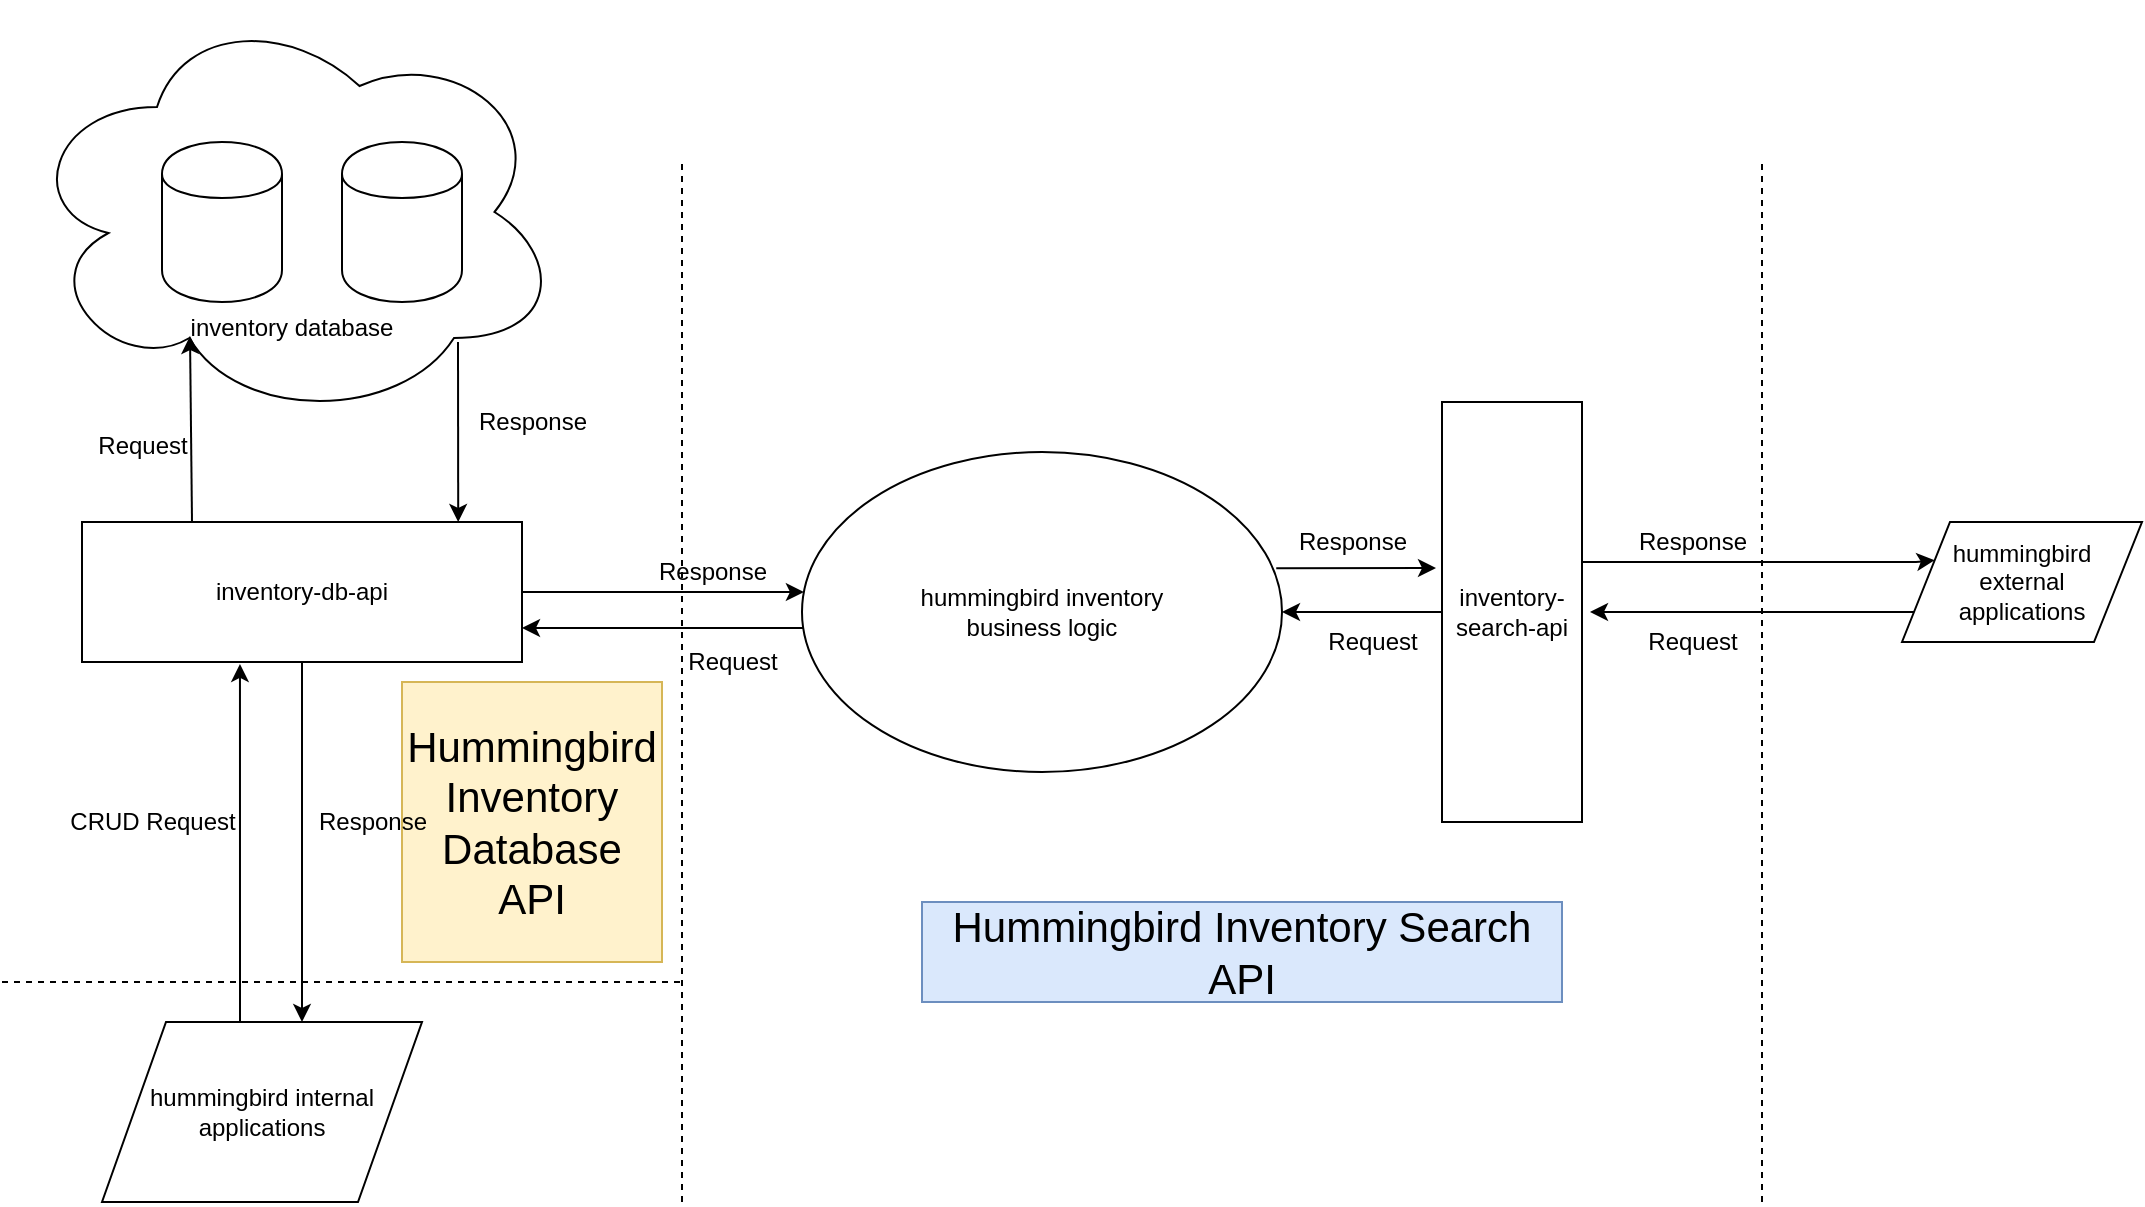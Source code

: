 <mxfile version="12.6.5" type="device" pages="3"><diagram id="qxOTF2N2eVHYVUFC7CDr" name="inventory-system"><mxGraphModel dx="1092" dy="846" grid="1" gridSize="10" guides="1" tooltips="1" connect="1" arrows="1" fold="1" page="1" pageScale="1" pageWidth="2500" pageHeight="2500" math="0" shadow="0"><root><mxCell id="0"/><mxCell id="1" parent="0"/><mxCell id="YTDunKVz1GOZCKi99Kun-2" value="&lt;br&gt;&lt;br&gt;&lt;br&gt;&lt;br&gt;&lt;br&gt;&lt;br&gt;&lt;br&gt;&lt;br&gt;inventory database" style="ellipse;shape=cloud;whiteSpace=wrap;html=1;" vertex="1" parent="1"><mxGeometry x="10" y="40" width="270" height="210" as="geometry"/></mxCell><mxCell id="YTDunKVz1GOZCKi99Kun-1" value="" style="shape=cylinder;whiteSpace=wrap;html=1;boundedLbl=1;backgroundOutline=1;" vertex="1" parent="1"><mxGeometry x="80" y="110" width="60" height="80" as="geometry"/></mxCell><mxCell id="YTDunKVz1GOZCKi99Kun-3" value="" style="shape=cylinder;whiteSpace=wrap;html=1;boundedLbl=1;backgroundOutline=1;" vertex="1" parent="1"><mxGeometry x="170" y="110" width="60" height="80" as="geometry"/></mxCell><mxCell id="YTDunKVz1GOZCKi99Kun-23" value="" style="edgeStyle=orthogonalEdgeStyle;rounded=0;orthogonalLoop=1;jettySize=auto;html=1;" edge="1" parent="1" source="YTDunKVz1GOZCKi99Kun-4" target="YTDunKVz1GOZCKi99Kun-18"><mxGeometry relative="1" as="geometry"><mxPoint x="390" y="315" as="targetPoint"/><Array as="points"><mxPoint x="370" y="335"/><mxPoint x="370" y="335"/></Array></mxGeometry></mxCell><mxCell id="YTDunKVz1GOZCKi99Kun-29" value="" style="edgeStyle=orthogonalEdgeStyle;rounded=0;orthogonalLoop=1;jettySize=auto;html=1;" edge="1" parent="1" source="YTDunKVz1GOZCKi99Kun-4"><mxGeometry relative="1" as="geometry"><mxPoint x="150" y="550" as="targetPoint"/></mxGeometry></mxCell><mxCell id="YTDunKVz1GOZCKi99Kun-4" value="inventory-db-api" style="rounded=0;whiteSpace=wrap;html=1;" vertex="1" parent="1"><mxGeometry x="40" y="300" width="220" height="70" as="geometry"/></mxCell><mxCell id="YTDunKVz1GOZCKi99Kun-7" value="" style="endArrow=classic;html=1;exitX=0.25;exitY=0;exitDx=0;exitDy=0;" edge="1" parent="1" source="YTDunKVz1GOZCKi99Kun-4"><mxGeometry width="50" height="50" relative="1" as="geometry"><mxPoint x="20" y="450" as="sourcePoint"/><mxPoint x="94" y="207" as="targetPoint"/></mxGeometry></mxCell><mxCell id="YTDunKVz1GOZCKi99Kun-8" value="" style="endArrow=classic;html=1;entryX=0.855;entryY=0;entryDx=0;entryDy=0;entryPerimeter=0;" edge="1" parent="1" target="YTDunKVz1GOZCKi99Kun-4"><mxGeometry width="50" height="50" relative="1" as="geometry"><mxPoint x="228" y="210" as="sourcePoint"/><mxPoint x="70" y="400" as="targetPoint"/></mxGeometry></mxCell><mxCell id="YTDunKVz1GOZCKi99Kun-11" value="" style="edgeStyle=orthogonalEdgeStyle;rounded=0;orthogonalLoop=1;jettySize=auto;html=1;" edge="1" parent="1" source="YTDunKVz1GOZCKi99Kun-9"><mxGeometry relative="1" as="geometry"><mxPoint x="640" y="345" as="targetPoint"/></mxGeometry></mxCell><mxCell id="YTDunKVz1GOZCKi99Kun-16" value="" style="edgeStyle=orthogonalEdgeStyle;rounded=0;orthogonalLoop=1;jettySize=auto;html=1;entryX=0;entryY=0.25;entryDx=0;entryDy=0;" edge="1" parent="1" target="YTDunKVz1GOZCKi99Kun-12"><mxGeometry relative="1" as="geometry"><mxPoint x="790" y="343" as="sourcePoint"/><mxPoint x="870" y="345" as="targetPoint"/><Array as="points"><mxPoint x="790" y="320"/><mxPoint x="957" y="320"/></Array></mxGeometry></mxCell><mxCell id="YTDunKVz1GOZCKi99Kun-9" value="inventory-search-api" style="rounded=0;whiteSpace=wrap;html=1;" vertex="1" parent="1"><mxGeometry x="720" y="240" width="70" height="210" as="geometry"/></mxCell><mxCell id="YTDunKVz1GOZCKi99Kun-14" value="" style="edgeStyle=orthogonalEdgeStyle;rounded=0;orthogonalLoop=1;jettySize=auto;html=1;" edge="1" parent="1" source="YTDunKVz1GOZCKi99Kun-12"><mxGeometry relative="1" as="geometry"><mxPoint x="794" y="345" as="targetPoint"/><Array as="points"><mxPoint x="794" y="345"/></Array></mxGeometry></mxCell><mxCell id="YTDunKVz1GOZCKi99Kun-12" value="hummingbird &lt;br&gt;external &lt;br&gt;applications" style="shape=parallelogram;perimeter=parallelogramPerimeter;whiteSpace=wrap;html=1;" vertex="1" parent="1"><mxGeometry x="950" y="300" width="120" height="60" as="geometry"/></mxCell><mxCell id="YTDunKVz1GOZCKi99Kun-17" value="" style="endArrow=none;dashed=1;html=1;" edge="1" parent="1"><mxGeometry width="50" height="50" relative="1" as="geometry"><mxPoint x="880" y="640" as="sourcePoint"/><mxPoint x="880" y="120" as="targetPoint"/></mxGeometry></mxCell><mxCell id="YTDunKVz1GOZCKi99Kun-20" value="" style="edgeStyle=orthogonalEdgeStyle;rounded=0;orthogonalLoop=1;jettySize=auto;html=1;" edge="1" parent="1" source="YTDunKVz1GOZCKi99Kun-18"><mxGeometry relative="1" as="geometry"><mxPoint x="260" y="353" as="targetPoint"/><Array as="points"><mxPoint x="350" y="353"/><mxPoint x="350" y="353"/></Array></mxGeometry></mxCell><mxCell id="YTDunKVz1GOZCKi99Kun-18" value="hummingbird inventory &lt;br&gt;business logic" style="ellipse;whiteSpace=wrap;html=1;" vertex="1" parent="1"><mxGeometry x="400" y="265" width="240" height="160" as="geometry"/></mxCell><mxCell id="YTDunKVz1GOZCKi99Kun-21" value="" style="endArrow=classic;html=1;exitX=0.988;exitY=0.363;exitDx=0;exitDy=0;exitPerimeter=0;" edge="1" parent="1" source="YTDunKVz1GOZCKi99Kun-18"><mxGeometry width="50" height="50" relative="1" as="geometry"><mxPoint x="650" y="300" as="sourcePoint"/><mxPoint x="717" y="323" as="targetPoint"/></mxGeometry></mxCell><mxCell id="YTDunKVz1GOZCKi99Kun-24" value="" style="endArrow=none;dashed=1;html=1;" edge="1" parent="1"><mxGeometry width="50" height="50" relative="1" as="geometry"><mxPoint x="340" y="640" as="sourcePoint"/><mxPoint x="340" y="120" as="targetPoint"/></mxGeometry></mxCell><mxCell id="YTDunKVz1GOZCKi99Kun-25" value="" style="endArrow=none;dashed=1;html=1;" edge="1" parent="1"><mxGeometry width="50" height="50" relative="1" as="geometry"><mxPoint y="530" as="sourcePoint"/><mxPoint x="340" y="530" as="targetPoint"/></mxGeometry></mxCell><mxCell id="YTDunKVz1GOZCKi99Kun-26" value="&lt;font style=&quot;font-size: 21px&quot;&gt;Hummingbird Inventory Search API&lt;/font&gt;" style="text;html=1;strokeColor=#6c8ebf;fillColor=#dae8fc;align=center;verticalAlign=middle;whiteSpace=wrap;rounded=0;" vertex="1" parent="1"><mxGeometry x="460" y="490" width="320" height="50" as="geometry"/></mxCell><mxCell id="YTDunKVz1GOZCKi99Kun-27" value="&lt;font style=&quot;font-size: 21px&quot;&gt;Hummingbird Inventory Database API&lt;/font&gt;" style="text;html=1;strokeColor=#d6b656;fillColor=#fff2cc;align=center;verticalAlign=middle;whiteSpace=wrap;rounded=0;" vertex="1" parent="1"><mxGeometry x="200" y="380" width="130" height="140" as="geometry"/></mxCell><mxCell id="YTDunKVz1GOZCKi99Kun-32" value="" style="edgeStyle=orthogonalEdgeStyle;rounded=0;orthogonalLoop=1;jettySize=auto;html=1;entryX=0.359;entryY=1.014;entryDx=0;entryDy=0;entryPerimeter=0;" edge="1" parent="1" source="YTDunKVz1GOZCKi99Kun-30" target="YTDunKVz1GOZCKi99Kun-4"><mxGeometry relative="1" as="geometry"><mxPoint x="120" y="460" as="targetPoint"/><Array as="points"><mxPoint x="119" y="500"/><mxPoint x="119" y="500"/></Array></mxGeometry></mxCell><mxCell id="YTDunKVz1GOZCKi99Kun-30" value="hummingbird internal applications" style="shape=parallelogram;perimeter=parallelogramPerimeter;whiteSpace=wrap;html=1;" vertex="1" parent="1"><mxGeometry x="50" y="550" width="160" height="90" as="geometry"/></mxCell><mxCell id="e7aJzIY_JB7HaMncQh71-1" value="Request" style="text;html=1;align=center;verticalAlign=middle;resizable=0;points=[];autosize=1;" vertex="1" parent="1"><mxGeometry x="815" y="350" width="60" height="20" as="geometry"/></mxCell><mxCell id="e7aJzIY_JB7HaMncQh71-2" value="Response" style="text;html=1;align=center;verticalAlign=middle;resizable=0;points=[];autosize=1;" vertex="1" parent="1"><mxGeometry x="810" y="300" width="70" height="20" as="geometry"/></mxCell><mxCell id="e7aJzIY_JB7HaMncQh71-3" value="Response" style="text;html=1;align=center;verticalAlign=middle;resizable=0;points=[];autosize=1;" vertex="1" parent="1"><mxGeometry x="640" y="300" width="70" height="20" as="geometry"/></mxCell><mxCell id="e7aJzIY_JB7HaMncQh71-4" value="Request" style="text;html=1;align=center;verticalAlign=middle;resizable=0;points=[];autosize=1;" vertex="1" parent="1"><mxGeometry x="655" y="350" width="60" height="20" as="geometry"/></mxCell><mxCell id="e7aJzIY_JB7HaMncQh71-5" value="Request" style="text;html=1;align=center;verticalAlign=middle;resizable=0;points=[];autosize=1;" vertex="1" parent="1"><mxGeometry x="335" y="360" width="60" height="20" as="geometry"/></mxCell><mxCell id="e7aJzIY_JB7HaMncQh71-6" value="Response" style="text;html=1;align=center;verticalAlign=middle;resizable=0;points=[];autosize=1;" vertex="1" parent="1"><mxGeometry x="320" y="315" width="70" height="20" as="geometry"/></mxCell><mxCell id="e7aJzIY_JB7HaMncQh71-9" value="CRUD Request" style="text;html=1;align=center;verticalAlign=middle;resizable=0;points=[];autosize=1;" vertex="1" parent="1"><mxGeometry x="25" y="440" width="100" height="20" as="geometry"/></mxCell><mxCell id="e7aJzIY_JB7HaMncQh71-10" value="Response" style="text;html=1;align=center;verticalAlign=middle;resizable=0;points=[];autosize=1;" vertex="1" parent="1"><mxGeometry x="150" y="440" width="70" height="20" as="geometry"/></mxCell><mxCell id="-OC0TU-0xC8g3TwnShUj-1" value="Request" style="text;html=1;align=center;verticalAlign=middle;resizable=0;points=[];autosize=1;" vertex="1" parent="1"><mxGeometry x="40" y="252" width="60" height="20" as="geometry"/></mxCell><mxCell id="-OC0TU-0xC8g3TwnShUj-2" value="Response" style="text;html=1;align=center;verticalAlign=middle;resizable=0;points=[];autosize=1;" vertex="1" parent="1"><mxGeometry x="230" y="240" width="70" height="20" as="geometry"/></mxCell></root></mxGraphModel></diagram><diagram id="RKjzfkh4wy4zsSyKKTU7" name="inventory-system-flowchart"><mxGraphModel dx="1092" dy="846" grid="1" gridSize="10" guides="1" tooltips="1" connect="1" arrows="1" fold="1" page="1" pageScale="1" pageWidth="2500" pageHeight="2500" math="0" shadow="0"><root><mxCell id="jed3o7n_PhxTd2nU0lZq-0"/><mxCell id="jed3o7n_PhxTd2nU0lZq-1" parent="jed3o7n_PhxTd2nU0lZq-0"/><mxCell id="1NwCxR93qhcD4IGn2JBj-1" value="" style="edgeStyle=orthogonalEdgeStyle;rounded=0;orthogonalLoop=1;jettySize=auto;html=1;" edge="1" parent="jed3o7n_PhxTd2nU0lZq-1" source="jed3o7n_PhxTd2nU0lZq-2"><mxGeometry relative="1" as="geometry"><mxPoint x="530" y="220" as="targetPoint"/></mxGeometry></mxCell><mxCell id="jed3o7n_PhxTd2nU0lZq-2" value="external application &lt;br&gt;search" style="strokeWidth=2;html=1;shape=mxgraph.flowchart.start_2;whiteSpace=wrap;" vertex="1" parent="jed3o7n_PhxTd2nU0lZq-1"><mxGeometry x="480" y="80" width="100" height="100" as="geometry"/></mxCell><mxCell id="jed3o7n_PhxTd2nU0lZq-3" value="external application response" style="strokeWidth=2;html=1;shape=mxgraph.flowchart.terminator;whiteSpace=wrap;" vertex="1" parent="jed3o7n_PhxTd2nU0lZq-1"><mxGeometry x="480" y="810" width="100" height="60" as="geometry"/></mxCell><mxCell id="1NwCxR93qhcD4IGn2JBj-4" value="" style="edgeStyle=orthogonalEdgeStyle;rounded=0;orthogonalLoop=1;jettySize=auto;html=1;" edge="1" parent="jed3o7n_PhxTd2nU0lZq-1" source="1NwCxR93qhcD4IGn2JBj-2"><mxGeometry relative="1" as="geometry"><mxPoint x="530" y="310" as="targetPoint"/></mxGeometry></mxCell><mxCell id="1NwCxR93qhcD4IGn2JBj-2" value="query: QueryData" style="rounded=0;whiteSpace=wrap;html=1;" vertex="1" parent="jed3o7n_PhxTd2nU0lZq-1"><mxGeometry x="470" y="220" width="120" height="60" as="geometry"/></mxCell><mxCell id="n9Kus_JvMtZbBIX65L7J-0" value="" style="strokeWidth=2;html=1;shape=mxgraph.flowchart.annotation_2;align=left;labelPosition=right;pointerEvents=1;" vertex="1" parent="jed3o7n_PhxTd2nU0lZq-1"><mxGeometry x="590" y="200" width="50" height="100" as="geometry"/></mxCell><mxCell id="n9Kus_JvMtZbBIX65L7J-1" value="Data types will be formally &lt;br&gt;architected in separate diagrams" style="text;html=1;align=center;verticalAlign=middle;resizable=0;points=[];autosize=1;" vertex="1" parent="jed3o7n_PhxTd2nU0lZq-1"><mxGeometry x="630" y="235" width="190" height="30" as="geometry"/></mxCell><mxCell id="fy4fXvxlqL-lVrLVSWZs-1" value="" style="edgeStyle=orthogonalEdgeStyle;rounded=0;orthogonalLoop=1;jettySize=auto;html=1;entryX=0.5;entryY=0;entryDx=0;entryDy=0;" edge="1" parent="jed3o7n_PhxTd2nU0lZq-1" source="n9Kus_JvMtZbBIX65L7J-4" target="fy4fXvxlqL-lVrLVSWZs-2"><mxGeometry relative="1" as="geometry"><mxPoint x="280" y="380" as="targetPoint"/></mxGeometry></mxCell><mxCell id="n9Kus_JvMtZbBIX65L7J-4" value="inventory-search-api" style="shape=process;whiteSpace=wrap;html=1;backgroundOutline=1;" vertex="1" parent="jed3o7n_PhxTd2nU0lZq-1"><mxGeometry x="470" y="310" width="120" height="60" as="geometry"/></mxCell><mxCell id="n9Kus_JvMtZbBIX65L7J-7" value="" style="edgeStyle=orthogonalEdgeStyle;rounded=0;orthogonalLoop=1;jettySize=auto;html=1;" edge="1" parent="jed3o7n_PhxTd2nU0lZq-1" source="n9Kus_JvMtZbBIX65L7J-5" target="n9Kus_JvMtZbBIX65L7J-6"><mxGeometry relative="1" as="geometry"/></mxCell><mxCell id="n9Kus_JvMtZbBIX65L7J-5" value="inventory-search-api" style="shape=process;whiteSpace=wrap;html=1;backgroundOutline=1;" vertex="1" parent="jed3o7n_PhxTd2nU0lZq-1"><mxGeometry x="470" y="630" width="120" height="60" as="geometry"/></mxCell><mxCell id="n9Kus_JvMtZbBIX65L7J-8" value="" style="edgeStyle=orthogonalEdgeStyle;rounded=0;orthogonalLoop=1;jettySize=auto;html=1;" edge="1" parent="jed3o7n_PhxTd2nU0lZq-1" source="n9Kus_JvMtZbBIX65L7J-6" target="jed3o7n_PhxTd2nU0lZq-3"><mxGeometry relative="1" as="geometry"/></mxCell><mxCell id="n9Kus_JvMtZbBIX65L7J-6" value="response: ResponseData" style="rounded=0;whiteSpace=wrap;html=1;" vertex="1" parent="jed3o7n_PhxTd2nU0lZq-1"><mxGeometry x="470" y="720" width="120" height="60" as="geometry"/></mxCell><mxCell id="fy4fXvxlqL-lVrLVSWZs-20" value="" style="edgeStyle=orthogonalEdgeStyle;rounded=0;orthogonalLoop=1;jettySize=auto;html=1;" edge="1" parent="jed3o7n_PhxTd2nU0lZq-1" source="n9Kus_JvMtZbBIX65L7J-9"><mxGeometry relative="1" as="geometry"><mxPoint x="190" y="550" as="targetPoint"/></mxGeometry></mxCell><mxCell id="n9Kus_JvMtZbBIX65L7J-9" value="Inventory&lt;br&gt;DB" style="shape=cylinder;whiteSpace=wrap;html=1;boundedLbl=1;backgroundOutline=1;" vertex="1" parent="jed3o7n_PhxTd2nU0lZq-1"><mxGeometry x="160" y="450" width="60" height="80" as="geometry"/></mxCell><mxCell id="fy4fXvxlqL-lVrLVSWZs-5" value="" style="edgeStyle=orthogonalEdgeStyle;rounded=0;orthogonalLoop=1;jettySize=auto;html=1;entryX=0;entryY=0.5;entryDx=0;entryDy=0;" edge="1" parent="jed3o7n_PhxTd2nU0lZq-1" source="fy4fXvxlqL-lVrLVSWZs-2" target="fy4fXvxlqL-lVrLVSWZs-6"><mxGeometry relative="1" as="geometry"><mxPoint x="470" y="420" as="targetPoint"/></mxGeometry></mxCell><mxCell id="fy4fXvxlqL-lVrLVSWZs-2" value="data: HummingbirdData" style="rounded=0;whiteSpace=wrap;html=1;" vertex="1" parent="jed3o7n_PhxTd2nU0lZq-1"><mxGeometry x="300" y="390" width="120" height="60" as="geometry"/></mxCell><mxCell id="fy4fXvxlqL-lVrLVSWZs-9" value="" style="edgeStyle=orthogonalEdgeStyle;rounded=0;orthogonalLoop=1;jettySize=auto;html=1;entryX=0;entryY=0.5;entryDx=0;entryDy=0;" edge="1" parent="jed3o7n_PhxTd2nU0lZq-1" source="fy4fXvxlqL-lVrLVSWZs-6" target="fy4fXvxlqL-lVrLVSWZs-10"><mxGeometry relative="1" as="geometry"><mxPoint x="671.5" y="420" as="targetPoint"/></mxGeometry></mxCell><mxCell id="fy4fXvxlqL-lVrLVSWZs-6" value="" style="verticalLabelPosition=bottom;verticalAlign=top;html=1;shape=trapezoid;perimeter=trapezoidPerimeter;whiteSpace=wrap;size=0.23;arcSize=10;flipV=1;" vertex="1" parent="jed3o7n_PhxTd2nU0lZq-1"><mxGeometry x="480" y="390" width="100" height="60" as="geometry"/></mxCell><mxCell id="fy4fXvxlqL-lVrLVSWZs-7" value="Business &lt;br&gt;Logic" style="text;html=1;align=center;verticalAlign=middle;resizable=0;points=[];autosize=1;" vertex="1" parent="jed3o7n_PhxTd2nU0lZq-1"><mxGeometry x="500" y="405" width="60" height="30" as="geometry"/></mxCell><mxCell id="fy4fXvxlqL-lVrLVSWZs-12" value="" style="edgeStyle=orthogonalEdgeStyle;rounded=0;orthogonalLoop=1;jettySize=auto;html=1;" edge="1" parent="jed3o7n_PhxTd2nU0lZq-1" source="fy4fXvxlqL-lVrLVSWZs-10"><mxGeometry relative="1" as="geometry"><mxPoint x="590" y="500" as="targetPoint"/><Array as="points"><mxPoint x="700" y="500"/></Array></mxGeometry></mxCell><mxCell id="fy4fXvxlqL-lVrLVSWZs-10" value="request: InventoryItems" style="rounded=0;whiteSpace=wrap;html=1;" vertex="1" parent="jed3o7n_PhxTd2nU0lZq-1"><mxGeometry x="640" y="390" width="120" height="60" as="geometry"/></mxCell><mxCell id="fy4fXvxlqL-lVrLVSWZs-15" value="" style="edgeStyle=orthogonalEdgeStyle;rounded=0;orthogonalLoop=1;jettySize=auto;html=1;" edge="1" parent="jed3o7n_PhxTd2nU0lZq-1" source="fy4fXvxlqL-lVrLVSWZs-13"><mxGeometry relative="1" as="geometry"><mxPoint x="420" y="500" as="targetPoint"/></mxGeometry></mxCell><mxCell id="fy4fXvxlqL-lVrLVSWZs-13" value="inventory-db-api" style="shape=process;whiteSpace=wrap;html=1;backgroundOutline=1;" vertex="1" parent="jed3o7n_PhxTd2nU0lZq-1"><mxGeometry x="470" y="470" width="120" height="60" as="geometry"/></mxCell><mxCell id="fy4fXvxlqL-lVrLVSWZs-18" value="" style="edgeStyle=orthogonalEdgeStyle;rounded=0;orthogonalLoop=1;jettySize=auto;html=1;" edge="1" parent="jed3o7n_PhxTd2nU0lZq-1" source="fy4fXvxlqL-lVrLVSWZs-16"><mxGeometry relative="1" as="geometry"><mxPoint x="220" y="500" as="targetPoint"/></mxGeometry></mxCell><mxCell id="fy4fXvxlqL-lVrLVSWZs-16" value="query: InventoryDbQuery" style="rounded=0;whiteSpace=wrap;html=1;" vertex="1" parent="jed3o7n_PhxTd2nU0lZq-1"><mxGeometry x="300" y="470" width="120" height="60" as="geometry"/></mxCell><mxCell id="fy4fXvxlqL-lVrLVSWZs-25" value="" style="edgeStyle=orthogonalEdgeStyle;rounded=0;orthogonalLoop=1;jettySize=auto;html=1;" edge="1" parent="jed3o7n_PhxTd2nU0lZq-1" source="fy4fXvxlqL-lVrLVSWZs-21"><mxGeometry relative="1" as="geometry"><mxPoint x="300" y="580" as="targetPoint"/></mxGeometry></mxCell><mxCell id="fy4fXvxlqL-lVrLVSWZs-21" value="data: QueriedData" style="rounded=0;whiteSpace=wrap;html=1;" vertex="1" parent="jed3o7n_PhxTd2nU0lZq-1"><mxGeometry x="130" y="550" width="120" height="60" as="geometry"/></mxCell><mxCell id="fy4fXvxlqL-lVrLVSWZs-28" value="" style="edgeStyle=orthogonalEdgeStyle;rounded=0;orthogonalLoop=1;jettySize=auto;html=1;entryX=0;entryY=0.5;entryDx=0;entryDy=0;" edge="1" parent="jed3o7n_PhxTd2nU0lZq-1" source="fy4fXvxlqL-lVrLVSWZs-26" target="fy4fXvxlqL-lVrLVSWZs-29"><mxGeometry relative="1" as="geometry"><mxPoint x="450" y="580" as="targetPoint"/></mxGeometry></mxCell><mxCell id="fy4fXvxlqL-lVrLVSWZs-26" value="inventory-db-api" style="shape=process;whiteSpace=wrap;html=1;backgroundOutline=1;" vertex="1" parent="jed3o7n_PhxTd2nU0lZq-1"><mxGeometry x="300" y="550" width="120" height="60" as="geometry"/></mxCell><mxCell id="fy4fXvxlqL-lVrLVSWZs-31" value="" style="edgeStyle=orthogonalEdgeStyle;rounded=0;orthogonalLoop=1;jettySize=auto;html=1;entryX=0;entryY=0.5;entryDx=0;entryDy=0;" edge="1" parent="jed3o7n_PhxTd2nU0lZq-1" source="fy4fXvxlqL-lVrLVSWZs-29" target="fy4fXvxlqL-lVrLVSWZs-32"><mxGeometry relative="1" as="geometry"><mxPoint x="620" y="580" as="targetPoint"/></mxGeometry></mxCell><mxCell id="fy4fXvxlqL-lVrLVSWZs-29" value="response: InventoryItemsFound" style="rounded=0;whiteSpace=wrap;html=1;" vertex="1" parent="jed3o7n_PhxTd2nU0lZq-1"><mxGeometry x="470" y="550" width="120" height="60" as="geometry"/></mxCell><mxCell id="fy4fXvxlqL-lVrLVSWZs-35" value="" style="edgeStyle=orthogonalEdgeStyle;rounded=0;orthogonalLoop=1;jettySize=auto;html=1;" edge="1" parent="jed3o7n_PhxTd2nU0lZq-1" source="fy4fXvxlqL-lVrLVSWZs-32" target="fy4fXvxlqL-lVrLVSWZs-34"><mxGeometry relative="1" as="geometry"/></mxCell><mxCell id="fy4fXvxlqL-lVrLVSWZs-32" value="" style="verticalLabelPosition=bottom;verticalAlign=top;html=1;shape=trapezoid;perimeter=trapezoidPerimeter;whiteSpace=wrap;size=0.23;arcSize=10;flipV=1;" vertex="1" parent="jed3o7n_PhxTd2nU0lZq-1"><mxGeometry x="630" y="550" width="100" height="60" as="geometry"/></mxCell><mxCell id="fy4fXvxlqL-lVrLVSWZs-33" value="Business &lt;br&gt;Logic" style="text;html=1;align=center;verticalAlign=middle;resizable=0;points=[];autosize=1;" vertex="1" parent="jed3o7n_PhxTd2nU0lZq-1"><mxGeometry x="650" y="565" width="60" height="30" as="geometry"/></mxCell><mxCell id="fy4fXvxlqL-lVrLVSWZs-37" value="" style="edgeStyle=orthogonalEdgeStyle;rounded=0;orthogonalLoop=1;jettySize=auto;html=1;entryX=1;entryY=0.5;entryDx=0;entryDy=0;" edge="1" parent="jed3o7n_PhxTd2nU0lZq-1" source="fy4fXvxlqL-lVrLVSWZs-34" target="n9Kus_JvMtZbBIX65L7J-5"><mxGeometry relative="1" as="geometry"><mxPoint x="830" y="690" as="targetPoint"/><Array as="points"><mxPoint x="830" y="660"/></Array></mxGeometry></mxCell><mxCell id="fy4fXvxlqL-lVrLVSWZs-34" value="response: InventoryItemsFound" style="rounded=0;whiteSpace=wrap;html=1;" vertex="1" parent="jed3o7n_PhxTd2nU0lZq-1"><mxGeometry x="770" y="550" width="120" height="60" as="geometry"/></mxCell></root></mxGraphModel></diagram><diagram id="UpOE331yXL49mn16Hnuw" name="inventory-search-business-logic"><mxGraphModel dx="1092" dy="846" grid="1" gridSize="10" guides="1" tooltips="1" connect="1" arrows="1" fold="1" page="1" pageScale="1" pageWidth="2500" pageHeight="2500" math="0" shadow="0"><root><mxCell id="1XUcO8_ZpCiXZJ0YfD6J-0"/><mxCell id="1XUcO8_ZpCiXZJ0YfD6J-1" parent="1XUcO8_ZpCiXZJ0YfD6J-0"/><mxCell id="da3AJd3OJmEx5ssQC-Xp-18" value="" style="rounded=0;whiteSpace=wrap;html=1;dashed=1;" vertex="1" parent="1XUcO8_ZpCiXZJ0YfD6J-1"><mxGeometry x="200" y="140" width="560" height="450" as="geometry"/></mxCell><mxCell id="da3AJd3OJmEx5ssQC-Xp-10" style="edgeStyle=orthogonalEdgeStyle;rounded=0;orthogonalLoop=1;jettySize=auto;html=1;exitX=0;exitY=0.25;exitDx=0;exitDy=0;" edge="1" parent="1XUcO8_ZpCiXZJ0YfD6J-1" source="da3AJd3OJmEx5ssQC-Xp-1" target="da3AJd3OJmEx5ssQC-Xp-4"><mxGeometry relative="1" as="geometry"><Array as="points"><mxPoint x="907" y="360"/></Array></mxGeometry></mxCell><mxCell id="da3AJd3OJmEx5ssQC-Xp-7" value="" style="edgeStyle=orthogonalEdgeStyle;rounded=0;orthogonalLoop=1;jettySize=auto;html=1;entryX=-0.01;entryY=0.638;entryDx=0;entryDy=0;entryPerimeter=0;" edge="1" parent="1XUcO8_ZpCiXZJ0YfD6J-1" source="da3AJd3OJmEx5ssQC-Xp-3" target="da3AJd3OJmEx5ssQC-Xp-4"><mxGeometry relative="1" as="geometry"><mxPoint x="475" y="520" as="targetPoint"/><Array as="points"><mxPoint x="580" y="404"/><mxPoint x="580" y="404"/></Array></mxGeometry></mxCell><mxCell id="da3AJd3OJmEx5ssQC-Xp-14" value="" style="edgeStyle=orthogonalEdgeStyle;rounded=0;orthogonalLoop=1;jettySize=auto;html=1;exitX=0.095;exitY=0.494;exitDx=0;exitDy=0;exitPerimeter=0;" edge="1" parent="1XUcO8_ZpCiXZJ0YfD6J-1" source="da3AJd3OJmEx5ssQC-Xp-3" target="da3AJd3OJmEx5ssQC-Xp-11"><mxGeometry relative="1" as="geometry"><Array as="points"><mxPoint x="386" y="359"/><mxPoint x="386" y="360"/></Array></mxGeometry></mxCell><mxCell id="da3AJd3OJmEx5ssQC-Xp-3" value="machine learning &lt;br&gt;model (ml5)&lt;br&gt;" style="ellipse;shape=cloud;whiteSpace=wrap;html=1;" vertex="1" parent="1XUcO8_ZpCiXZJ0YfD6J-1"><mxGeometry x="370" y="280" width="210" height="160" as="geometry"/></mxCell><mxCell id="da3AJd3OJmEx5ssQC-Xp-5" value="" style="edgeStyle=orthogonalEdgeStyle;rounded=0;orthogonalLoop=1;jettySize=auto;html=1;entryX=0.875;entryY=0.5;entryDx=0;entryDy=0;entryPerimeter=0;" edge="1" parent="1XUcO8_ZpCiXZJ0YfD6J-1" source="da3AJd3OJmEx5ssQC-Xp-4" target="da3AJd3OJmEx5ssQC-Xp-3"><mxGeometry relative="1" as="geometry"/></mxCell><mxCell id="da3AJd3OJmEx5ssQC-Xp-4" value="request/response transformation middleware" style="rounded=0;whiteSpace=wrap;html=1;" vertex="1" parent="1XUcO8_ZpCiXZJ0YfD6J-1"><mxGeometry x="640" y="200" width="100" height="320" as="geometry"/></mxCell><mxCell id="da3AJd3OJmEx5ssQC-Xp-15" value="" style="edgeStyle=orthogonalEdgeStyle;rounded=0;orthogonalLoop=1;jettySize=auto;html=1;entryX=0.13;entryY=0.77;entryDx=0;entryDy=0;entryPerimeter=0;" edge="1" parent="1XUcO8_ZpCiXZJ0YfD6J-1" source="da3AJd3OJmEx5ssQC-Xp-11" target="da3AJd3OJmEx5ssQC-Xp-3"><mxGeometry relative="1" as="geometry"><Array as="points"><mxPoint x="360" y="403"/><mxPoint x="360" y="403"/></Array></mxGeometry></mxCell><mxCell id="da3AJd3OJmEx5ssQC-Xp-17" value="" style="edgeStyle=orthogonalEdgeStyle;rounded=0;orthogonalLoop=1;jettySize=auto;html=1;" edge="1" parent="1XUcO8_ZpCiXZJ0YfD6J-1" source="da3AJd3OJmEx5ssQC-Xp-11" target="da3AJd3OJmEx5ssQC-Xp-13"><mxGeometry relative="1" as="geometry"><Array as="points"><mxPoint x="200" y="360"/><mxPoint x="200" y="360"/></Array></mxGeometry></mxCell><mxCell id="da3AJd3OJmEx5ssQC-Xp-11" value="data retrieval middleware" style="rounded=0;whiteSpace=wrap;html=1;" vertex="1" parent="1XUcO8_ZpCiXZJ0YfD6J-1"><mxGeometry x="220" y="210" width="100" height="320" as="geometry"/></mxCell><mxCell id="da3AJd3OJmEx5ssQC-Xp-16" value="" style="edgeStyle=orthogonalEdgeStyle;rounded=0;orthogonalLoop=1;jettySize=auto;html=1;" edge="1" parent="1XUcO8_ZpCiXZJ0YfD6J-1" source="da3AJd3OJmEx5ssQC-Xp-13" target="da3AJd3OJmEx5ssQC-Xp-11"><mxGeometry relative="1" as="geometry"><Array as="points"><mxPoint x="180" y="400"/><mxPoint x="180" y="400"/></Array></mxGeometry></mxCell><mxCell id="da3AJd3OJmEx5ssQC-Xp-13" value="inventory-db-api" style="shape=parallelogram;perimeter=parallelogramPerimeter;whiteSpace=wrap;html=1;" vertex="1" parent="1XUcO8_ZpCiXZJ0YfD6J-1"><mxGeometry x="20" y="340" width="120" height="70" as="geometry"/></mxCell><mxCell id="da3AJd3OJmEx5ssQC-Xp-1" value="inventory-search-api" style="shape=parallelogram;perimeter=parallelogramPerimeter;whiteSpace=wrap;html=1;" vertex="1" parent="1XUcO8_ZpCiXZJ0YfD6J-1"><mxGeometry x="830" y="335" width="150" height="80" as="geometry"/></mxCell><mxCell id="da3AJd3OJmEx5ssQC-Xp-19" value="" style="edgeStyle=orthogonalEdgeStyle;rounded=0;orthogonalLoop=1;jettySize=auto;html=1;exitX=1.01;exitY=0.628;exitDx=0;exitDy=0;exitPerimeter=0;" edge="1" parent="1XUcO8_ZpCiXZJ0YfD6J-1" source="da3AJd3OJmEx5ssQC-Xp-4" target="da3AJd3OJmEx5ssQC-Xp-1"><mxGeometry relative="1" as="geometry"><mxPoint x="741" y="400.96" as="sourcePoint"/><mxPoint x="898" y="402" as="targetPoint"/><Array as="points"><mxPoint x="820" y="401"/><mxPoint x="820" y="401"/></Array></mxGeometry></mxCell><mxCell id="Rp11tAfxmZyYA9nzf0RK-0" value="&lt;font style=&quot;font-size: 18px&quot;&gt;Hummingbird Business Logic&lt;/font&gt;" style="text;html=1;strokeColor=#d6b656;fillColor=#fff2cc;align=center;verticalAlign=middle;whiteSpace=wrap;rounded=0;" vertex="1" parent="1XUcO8_ZpCiXZJ0YfD6J-1"><mxGeometry x="390" y="150" width="190" height="50" as="geometry"/></mxCell><mxCell id="Rp11tAfxmZyYA9nzf0RK-1" value="Request" style="text;html=1;strokeColor=none;fillColor=none;align=center;verticalAlign=middle;whiteSpace=wrap;rounded=0;" vertex="1" parent="1XUcO8_ZpCiXZJ0YfD6J-1"><mxGeometry x="770" y="340" width="40" height="20" as="geometry"/></mxCell><mxCell id="Rp11tAfxmZyYA9nzf0RK-2" value="Response" style="text;html=1;strokeColor=none;fillColor=none;align=center;verticalAlign=middle;whiteSpace=wrap;rounded=0;" vertex="1" parent="1XUcO8_ZpCiXZJ0YfD6J-1"><mxGeometry x="770" y="400" width="40" height="20" as="geometry"/></mxCell><mxCell id="Rp11tAfxmZyYA9nzf0RK-4" value="Metadata" style="text;html=1;strokeColor=none;fillColor=none;align=center;verticalAlign=middle;whiteSpace=wrap;rounded=0;" vertex="1" parent="1XUcO8_ZpCiXZJ0YfD6J-1"><mxGeometry x="580" y="340" width="40" height="20" as="geometry"/></mxCell><mxCell id="Rp11tAfxmZyYA9nzf0RK-5" value="Data" style="text;html=1;strokeColor=none;fillColor=none;align=center;verticalAlign=middle;whiteSpace=wrap;rounded=0;" vertex="1" parent="1XUcO8_ZpCiXZJ0YfD6J-1"><mxGeometry x="580" y="400" width="40" height="20" as="geometry"/></mxCell><mxCell id="Rp11tAfxmZyYA9nzf0RK-6" value="Request" style="text;html=1;strokeColor=none;fillColor=none;align=center;verticalAlign=middle;whiteSpace=wrap;rounded=0;" vertex="1" parent="1XUcO8_ZpCiXZJ0YfD6J-1"><mxGeometry x="330" y="340" width="40" height="20" as="geometry"/></mxCell><mxCell id="Rp11tAfxmZyYA9nzf0RK-7" value="Request" style="text;html=1;strokeColor=none;fillColor=none;align=center;verticalAlign=middle;whiteSpace=wrap;rounded=0;" vertex="1" parent="1XUcO8_ZpCiXZJ0YfD6J-1"><mxGeometry x="160" y="340" width="40" height="20" as="geometry"/></mxCell><mxCell id="Rp11tAfxmZyYA9nzf0RK-8" value="Response" style="text;html=1;strokeColor=none;fillColor=none;align=center;verticalAlign=middle;whiteSpace=wrap;rounded=0;" vertex="1" parent="1XUcO8_ZpCiXZJ0YfD6J-1"><mxGeometry x="160" y="400" width="40" height="20" as="geometry"/></mxCell><mxCell id="Rp11tAfxmZyYA9nzf0RK-9" value="Data" style="text;html=1;strokeColor=none;fillColor=none;align=center;verticalAlign=middle;whiteSpace=wrap;rounded=0;" vertex="1" parent="1XUcO8_ZpCiXZJ0YfD6J-1"><mxGeometry x="330" y="400" width="40" height="20" as="geometry"/></mxCell></root></mxGraphModel></diagram></mxfile>